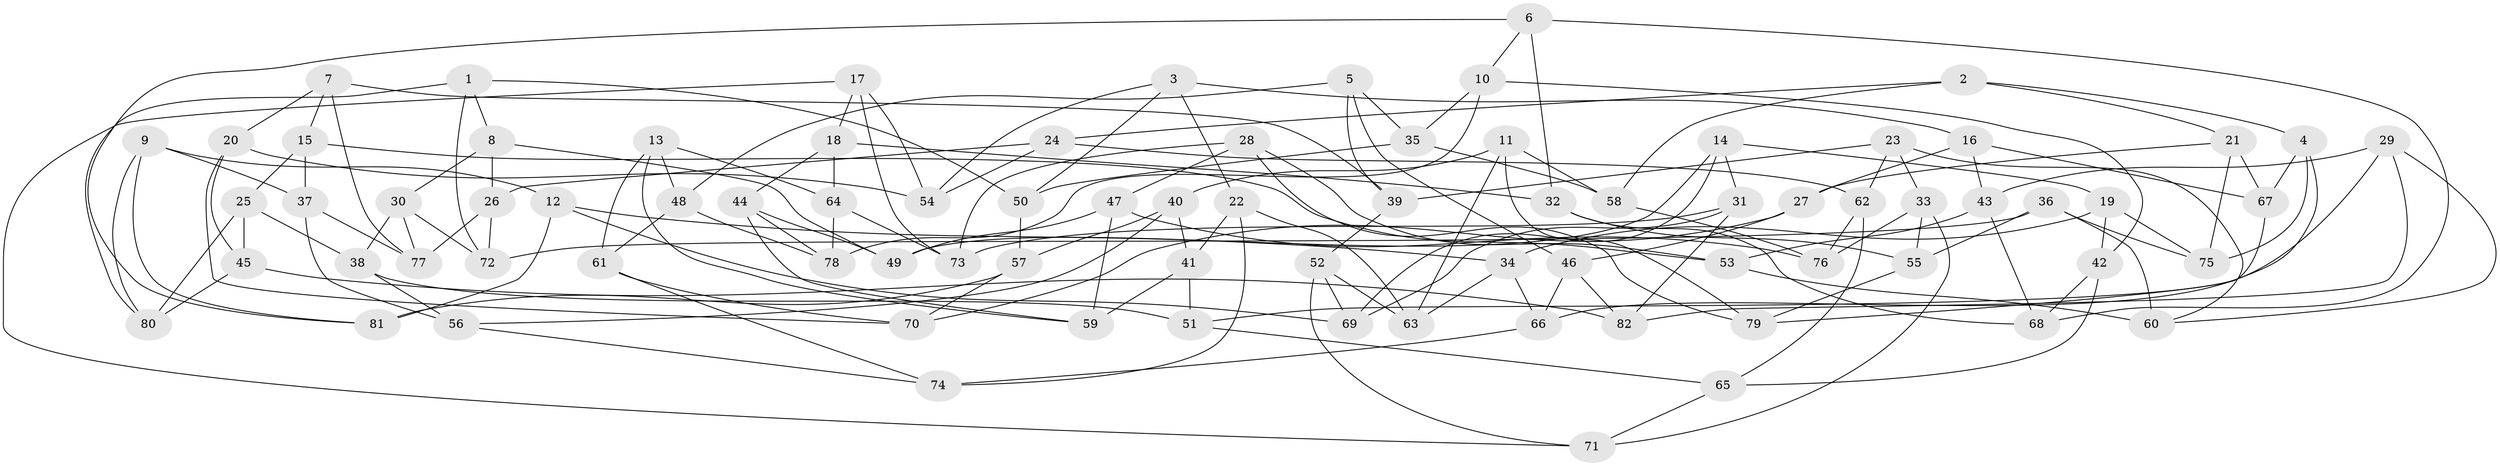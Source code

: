 // coarse degree distribution, {6: 0.4117647058823529, 5: 0.17647058823529413, 4: 0.39215686274509803, 3: 0.0196078431372549}
// Generated by graph-tools (version 1.1) at 2025/24/03/03/25 07:24:22]
// undirected, 82 vertices, 164 edges
graph export_dot {
graph [start="1"]
  node [color=gray90,style=filled];
  1;
  2;
  3;
  4;
  5;
  6;
  7;
  8;
  9;
  10;
  11;
  12;
  13;
  14;
  15;
  16;
  17;
  18;
  19;
  20;
  21;
  22;
  23;
  24;
  25;
  26;
  27;
  28;
  29;
  30;
  31;
  32;
  33;
  34;
  35;
  36;
  37;
  38;
  39;
  40;
  41;
  42;
  43;
  44;
  45;
  46;
  47;
  48;
  49;
  50;
  51;
  52;
  53;
  54;
  55;
  56;
  57;
  58;
  59;
  60;
  61;
  62;
  63;
  64;
  65;
  66;
  67;
  68;
  69;
  70;
  71;
  72;
  73;
  74;
  75;
  76;
  77;
  78;
  79;
  80;
  81;
  82;
  1 -- 8;
  1 -- 72;
  1 -- 80;
  1 -- 50;
  2 -- 21;
  2 -- 4;
  2 -- 58;
  2 -- 24;
  3 -- 50;
  3 -- 22;
  3 -- 16;
  3 -- 54;
  4 -- 66;
  4 -- 75;
  4 -- 67;
  5 -- 35;
  5 -- 48;
  5 -- 39;
  5 -- 46;
  6 -- 68;
  6 -- 81;
  6 -- 10;
  6 -- 32;
  7 -- 20;
  7 -- 39;
  7 -- 77;
  7 -- 15;
  8 -- 49;
  8 -- 26;
  8 -- 30;
  9 -- 12;
  9 -- 81;
  9 -- 80;
  9 -- 37;
  10 -- 42;
  10 -- 78;
  10 -- 35;
  11 -- 63;
  11 -- 79;
  11 -- 40;
  11 -- 58;
  12 -- 69;
  12 -- 34;
  12 -- 81;
  13 -- 48;
  13 -- 59;
  13 -- 64;
  13 -- 61;
  14 -- 69;
  14 -- 31;
  14 -- 49;
  14 -- 19;
  15 -- 37;
  15 -- 25;
  15 -- 53;
  16 -- 43;
  16 -- 27;
  16 -- 67;
  17 -- 71;
  17 -- 73;
  17 -- 54;
  17 -- 18;
  18 -- 32;
  18 -- 64;
  18 -- 44;
  19 -- 75;
  19 -- 34;
  19 -- 42;
  20 -- 70;
  20 -- 45;
  20 -- 54;
  21 -- 75;
  21 -- 67;
  21 -- 27;
  22 -- 74;
  22 -- 41;
  22 -- 63;
  23 -- 60;
  23 -- 39;
  23 -- 62;
  23 -- 33;
  24 -- 54;
  24 -- 26;
  24 -- 62;
  25 -- 45;
  25 -- 38;
  25 -- 80;
  26 -- 72;
  26 -- 77;
  27 -- 70;
  27 -- 46;
  28 -- 73;
  28 -- 53;
  28 -- 79;
  28 -- 47;
  29 -- 82;
  29 -- 60;
  29 -- 51;
  29 -- 43;
  30 -- 77;
  30 -- 72;
  30 -- 38;
  31 -- 73;
  31 -- 69;
  31 -- 82;
  32 -- 68;
  32 -- 55;
  33 -- 55;
  33 -- 71;
  33 -- 76;
  34 -- 63;
  34 -- 66;
  35 -- 58;
  35 -- 50;
  36 -- 75;
  36 -- 72;
  36 -- 55;
  36 -- 60;
  37 -- 56;
  37 -- 77;
  38 -- 51;
  38 -- 56;
  39 -- 52;
  40 -- 56;
  40 -- 57;
  40 -- 41;
  41 -- 51;
  41 -- 59;
  42 -- 65;
  42 -- 68;
  43 -- 53;
  43 -- 68;
  44 -- 78;
  44 -- 59;
  44 -- 49;
  45 -- 82;
  45 -- 80;
  46 -- 82;
  46 -- 66;
  47 -- 59;
  47 -- 49;
  47 -- 76;
  48 -- 61;
  48 -- 78;
  50 -- 57;
  51 -- 65;
  52 -- 71;
  52 -- 69;
  52 -- 63;
  53 -- 60;
  55 -- 79;
  56 -- 74;
  57 -- 70;
  57 -- 81;
  58 -- 76;
  61 -- 70;
  61 -- 74;
  62 -- 76;
  62 -- 65;
  64 -- 78;
  64 -- 73;
  65 -- 71;
  66 -- 74;
  67 -- 79;
}

